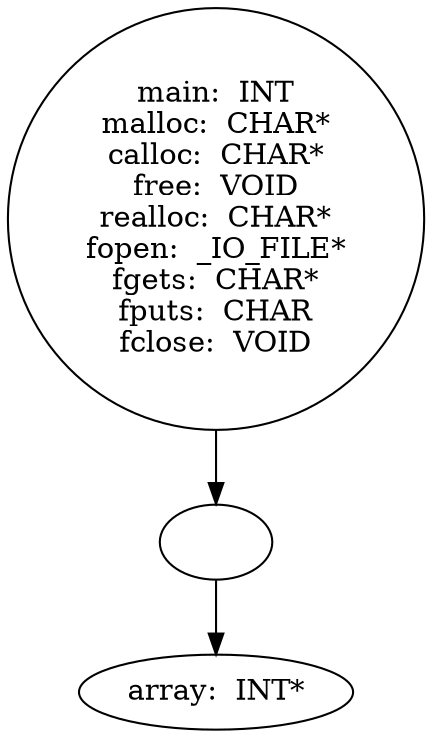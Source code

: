 digraph AST {
  "135951639428640" [label="main:  INT
malloc:  CHAR*
calloc:  CHAR*
free:  VOID
realloc:  CHAR*
fopen:  _IO_FILE*
fgets:  CHAR*
fputs:  CHAR
fclose:  VOID"];
  "135951639428640" -> "135951639424176";
  "135951639424176" [label=""];
  "135951639424176" -> "135951639412944";
  "135951639412944" [label="array:  INT*"];
}
